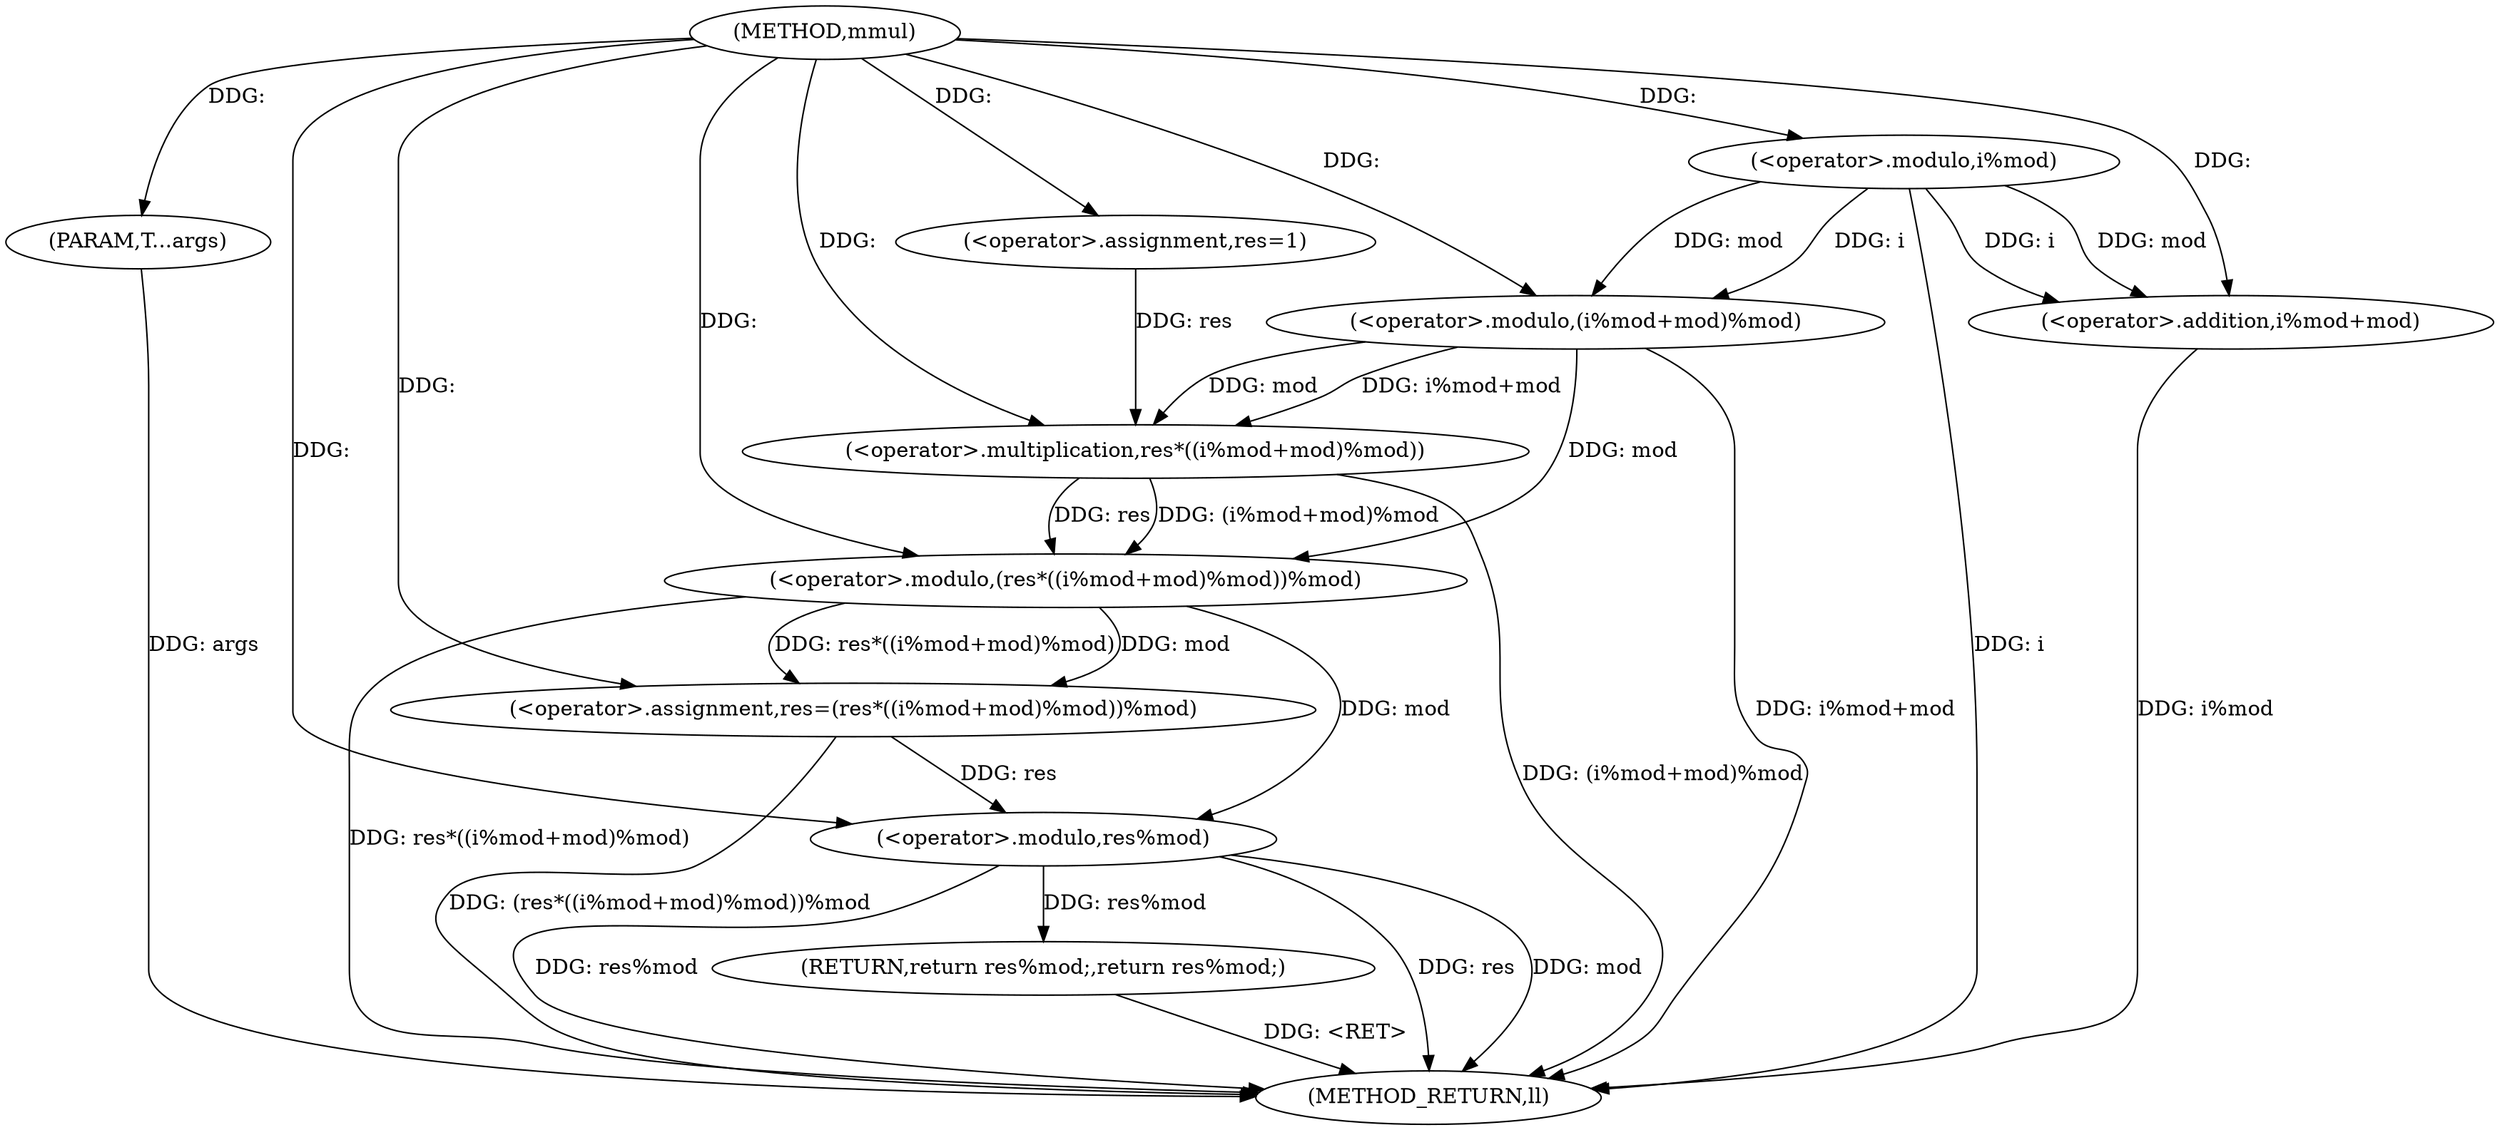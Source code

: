 digraph "mmul" {  
"1000143" [label = "(METHOD,mmul)" ]
"1000170" [label = "(METHOD_RETURN,ll)" ]
"1000144" [label = "(PARAM,T...args)" ]
"1000147" [label = "(<operator>.assignment,res=1)" ]
"1000166" [label = "(RETURN,return res%mod;,return res%mod;)" ]
"1000153" [label = "(<operator>.assignment,res=(res*((i%mod+mod)%mod))%mod)" ]
"1000167" [label = "(<operator>.modulo,res%mod)" ]
"1000155" [label = "(<operator>.modulo,(res*((i%mod+mod)%mod))%mod)" ]
"1000156" [label = "(<operator>.multiplication,res*((i%mod+mod)%mod))" ]
"1000158" [label = "(<operator>.modulo,(i%mod+mod)%mod)" ]
"1000159" [label = "(<operator>.addition,i%mod+mod)" ]
"1000160" [label = "(<operator>.modulo,i%mod)" ]
  "1000144" -> "1000170"  [ label = "DDG: args"] 
  "1000159" -> "1000170"  [ label = "DDG: i%mod"] 
  "1000158" -> "1000170"  [ label = "DDG: i%mod+mod"] 
  "1000156" -> "1000170"  [ label = "DDG: (i%mod+mod)%mod"] 
  "1000155" -> "1000170"  [ label = "DDG: res*((i%mod+mod)%mod)"] 
  "1000153" -> "1000170"  [ label = "DDG: (res*((i%mod+mod)%mod))%mod"] 
  "1000167" -> "1000170"  [ label = "DDG: res"] 
  "1000167" -> "1000170"  [ label = "DDG: mod"] 
  "1000167" -> "1000170"  [ label = "DDG: res%mod"] 
  "1000166" -> "1000170"  [ label = "DDG: <RET>"] 
  "1000160" -> "1000170"  [ label = "DDG: i"] 
  "1000143" -> "1000144"  [ label = "DDG: "] 
  "1000143" -> "1000147"  [ label = "DDG: "] 
  "1000167" -> "1000166"  [ label = "DDG: res%mod"] 
  "1000155" -> "1000153"  [ label = "DDG: res*((i%mod+mod)%mod)"] 
  "1000155" -> "1000153"  [ label = "DDG: mod"] 
  "1000143" -> "1000153"  [ label = "DDG: "] 
  "1000153" -> "1000167"  [ label = "DDG: res"] 
  "1000143" -> "1000167"  [ label = "DDG: "] 
  "1000155" -> "1000167"  [ label = "DDG: mod"] 
  "1000156" -> "1000155"  [ label = "DDG: res"] 
  "1000156" -> "1000155"  [ label = "DDG: (i%mod+mod)%mod"] 
  "1000158" -> "1000155"  [ label = "DDG: mod"] 
  "1000143" -> "1000155"  [ label = "DDG: "] 
  "1000147" -> "1000156"  [ label = "DDG: res"] 
  "1000143" -> "1000156"  [ label = "DDG: "] 
  "1000158" -> "1000156"  [ label = "DDG: mod"] 
  "1000158" -> "1000156"  [ label = "DDG: i%mod+mod"] 
  "1000160" -> "1000158"  [ label = "DDG: mod"] 
  "1000143" -> "1000158"  [ label = "DDG: "] 
  "1000160" -> "1000158"  [ label = "DDG: i"] 
  "1000160" -> "1000159"  [ label = "DDG: mod"] 
  "1000160" -> "1000159"  [ label = "DDG: i"] 
  "1000143" -> "1000159"  [ label = "DDG: "] 
  "1000143" -> "1000160"  [ label = "DDG: "] 
}
